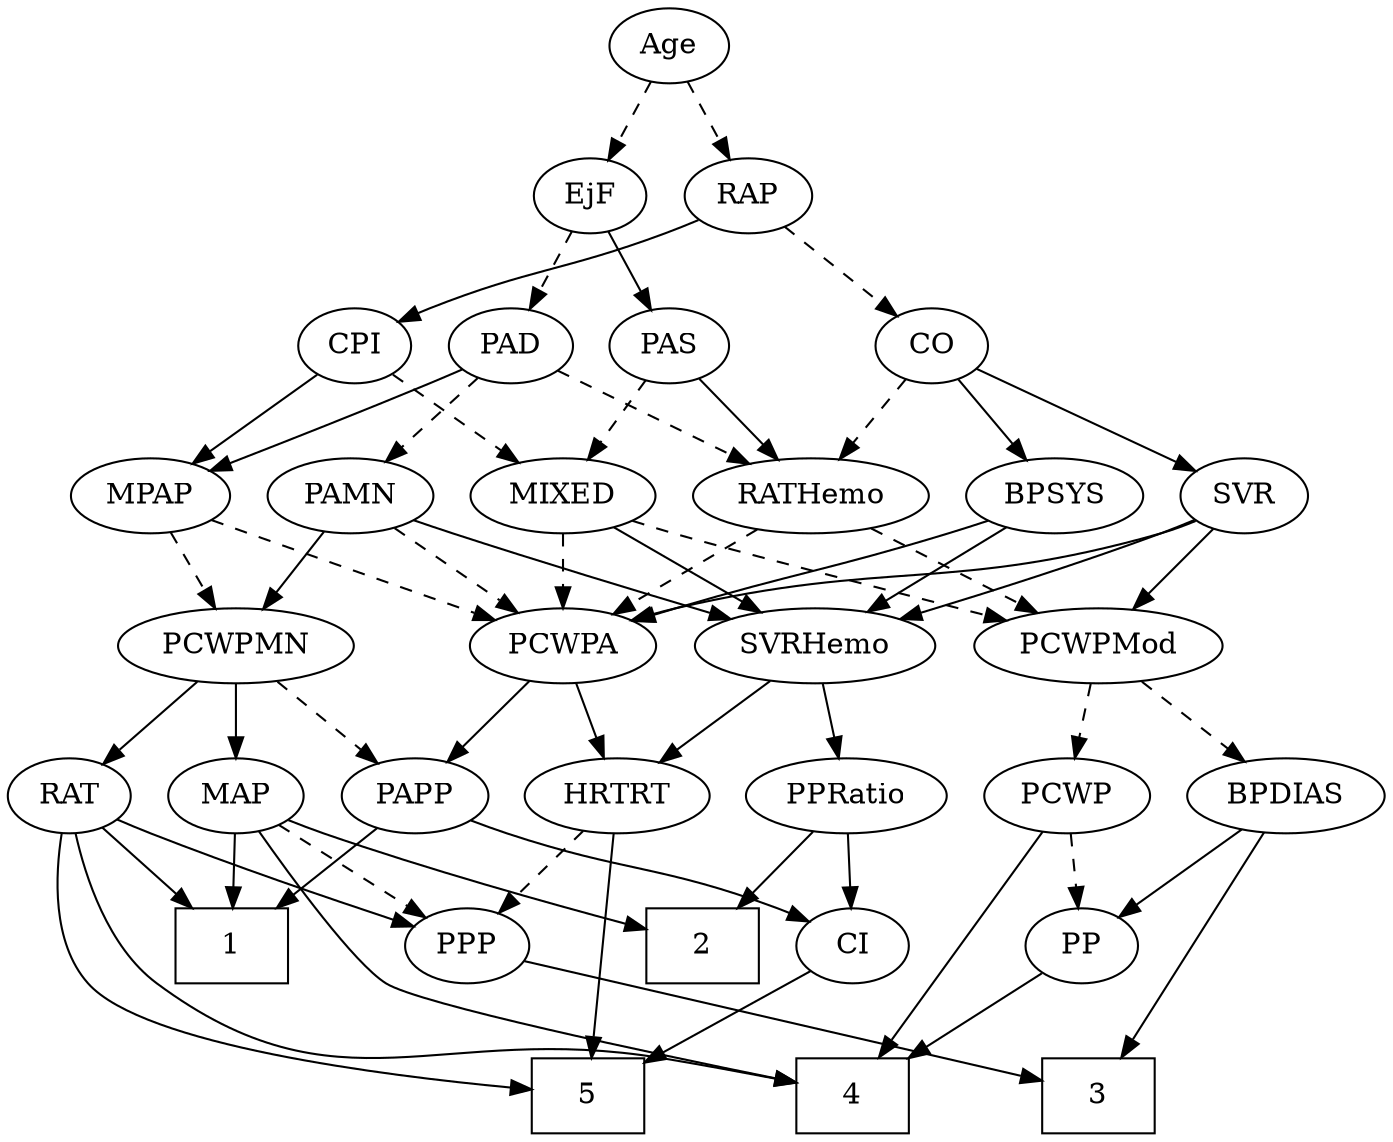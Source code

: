 strict digraph {
	graph [bb="0,0,599.54,540"];
	node [label="\N"];
	1	[height=0.5,
		pos="87.298,90",
		shape=box,
		width=0.75];
	2	[height=0.5,
		pos="307.3,90",
		shape=box,
		width=0.75];
	3	[height=0.5,
		pos="497.3,18",
		shape=box,
		width=0.75];
	4	[height=0.5,
		pos="379.3,18",
		shape=box,
		width=0.75];
	5	[height=0.5,
		pos="252.3,18",
		shape=box,
		width=0.75];
	Age	[height=0.5,
		pos="288.3,522",
		width=0.75];
	EjF	[height=0.5,
		pos="252.3,450",
		width=0.75];
	Age -> EjF	[pos="e,260.6,467.15 279.95,504.76 275.59,496.28 270.15,485.71 265.26,476.2",
		style=dashed];
	RAP	[height=0.5,
		pos="325.3,450",
		width=0.77632];
	Age -> RAP	[pos="e,316.76,467.15 296.88,504.76 301.36,496.28 306.95,485.71 311.98,476.2",
		style=dashed];
	PAD	[height=0.5,
		pos="215.3,378",
		width=0.79437];
	EjF -> PAD	[pos="e,224.09,395.63 243.72,432.76 239.3,424.4 233.81,414.02 228.83,404.61",
		style=dashed];
	PAS	[height=0.5,
		pos="289.3,378",
		width=0.75];
	EjF -> PAS	[pos="e,280.76,395.15 260.88,432.76 265.36,424.28 270.95,413.71 275.98,404.2",
		style=solid];
	CO	[height=0.5,
		pos="405.3,378",
		width=0.75];
	RAP -> CO	[pos="e,389.41,392.91 341.49,434.83 353.06,424.71 368.8,410.93 381.76,399.59",
		style=dashed];
	CPI	[height=0.5,
		pos="141.3,378",
		width=0.75];
	RAP -> CPI	[pos="e,162.42,389.52 303.57,438.5 298.6,436.25 293.3,433.95 288.3,432 239.98,413.14 225.51,415.11 177.3,396 175.47,395.27 173.6,394.5 \
171.72,393.69",
		style=solid];
	MIXED	[height=0.5,
		pos="245.3,306",
		width=1.1193];
	PCWPMod	[height=0.5,
		pos="475.3,234",
		width=1.4443];
	MIXED -> PCWPMod	[pos="e,436.18,246.01 276.17,294.28 282.48,292.15 289.09,289.97 295.3,288 339.44,274.01 390.05,259.21 426.34,248.82",
		style=dashed];
	PCWPA	[height=0.5,
		pos="245.3,234",
		width=1.1555];
	MIXED -> PCWPA	[pos="e,245.3,252.1 245.3,287.7 245.3,279.98 245.3,270.71 245.3,262.11",
		style=dashed];
	SVRHemo	[height=0.5,
		pos="355.3,234",
		width=1.3902];
	MIXED -> SVRHemo	[pos="e,331.55,250.11 267.56,290.83 283.38,280.76 304.89,267.08 322.65,255.77",
		style=solid];
	MPAP	[height=0.5,
		pos="61.298,306",
		width=0.97491];
	MPAP -> PCWPA	[pos="e,214.96,246.42 88.748,294.36 94.227,292.25 99.943,290.05 105.3,288 139.06,275.09 177.47,260.56 205.5,249.98",
		style=dashed];
	PCWPMN	[height=0.5,
		pos="103.3,234",
		width=1.3902];
	MPAP -> PCWPMN	[pos="e,93.124,251.96 71.251,288.41 76.2,280.16 82.292,270.01 87.832,260.78",
		style=dashed];
	BPSYS	[height=0.5,
		pos="458.3,306",
		width=1.0471];
	BPSYS -> PCWPA	[pos="e,277.1,245.7 429.28,294.28 423.35,292.15 417.14,289.97 411.3,288 360.55,270.89 347.26,268.47 296.3,252 293.19,251 289.98,249.95 \
286.75,248.89",
		style=solid];
	BPSYS -> SVRHemo	[pos="e,377.9,250.36 437.45,290.83 422.74,280.83 402.77,267.26 386.2,256",
		style=solid];
	PAD -> MPAP	[pos="e,86.679,318.54 192.57,366.67 167.06,355.07 125.36,336.12 95.81,322.69",
		style=solid];
	PAMN	[height=0.5,
		pos="150.3,306",
		width=1.011];
	PAD -> PAMN	[pos="e,164.97,322.8 201.51,362.15 192.96,352.94 181.78,340.91 172.06,330.43",
		style=dashed];
	RATHemo	[height=0.5,
		pos="353.3,306",
		width=1.3721];
	PAD -> RATHemo	[pos="e,325.7,321 236.86,366.06 258.19,355.24 291.26,338.47 316.71,325.56",
		style=dashed];
	CO -> BPSYS	[pos="e,445.83,323.47 417.06,361.46 423.73,352.65 432.23,341.43 439.78,331.46",
		style=solid];
	CO -> RATHemo	[pos="e,365.53,323.47 393.76,361.46 387.28,352.74 379.04,341.65 371.69,331.76",
		style=dashed];
	SVR	[height=0.5,
		pos="542.3,306",
		width=0.77632];
	CO -> SVR	[pos="e,520.84,317.96 426.1,366.37 448.91,354.72 485.7,335.92 511.77,322.6",
		style=solid];
	PAS -> MIXED	[pos="e,255.86,323.8 279.31,361.12 274.01,352.68 267.36,342.1 261.36,332.55",
		style=dashed];
	PAS -> RATHemo	[pos="e,338.4,323.29 302.87,362.15 311.17,353.07 321.99,341.24 331.47,330.87",
		style=solid];
	PAMN -> PCWPA	[pos="e,224.98,249.97 169.98,290.5 183.43,280.59 201.47,267.29 216.52,256.2",
		style=dashed];
	PAMN -> PCWPMN	[pos="e,114.47,251.63 139.4,288.76 133.67,280.23 126.52,269.58 120.1,260.02",
		style=solid];
	PAMN -> SVRHemo	[pos="e,319.19,246.67 178.46,294.43 184.35,292.27 190.51,290.03 196.3,288 234.2,274.68 277.46,260.32 309.28,249.9",
		style=solid];
	RATHemo -> PCWPMod	[pos="e,449.63,249.73 378.58,290.5 396.61,280.15 421.08,266.11 440.9,254.74",
		style=dashed];
	RATHemo -> PCWPA	[pos="e,267.32,249.27 330.13,289.98 314.29,279.72 293.14,266.01 275.92,254.85",
		style=dashed];
	CPI -> MIXED	[pos="e,224,321.34 159.89,364.49 175.36,354.08 197.66,339.07 215.59,326.99",
		style=dashed];
	CPI -> MPAP	[pos="e,78.455,322.01 125.49,363.17 114.25,353.34 98.936,339.93 86.082,328.69",
		style=solid];
	RAT	[height=0.5,
		pos="27.298,162",
		width=0.75827];
	RAT -> 1	[pos="e,72.618,108.13 40.317,145.81 47.823,137.05 57.443,125.83 66.022,115.82",
		style=solid];
	RAT -> 4	[pos="e,352.26,24.299 26.734,143.75 27.082,123.42 31.008,90.124 51.298,72 91.027,36.512 235.77,44.893 288.3,36 306.14,32.978 325.9,29.325 \
342.43,26.181",
		style=solid];
	RAT -> 5	[pos="e,225.25,21.003 19.354,144.6 11.195,125.11 1.8195,92.628 18.298,72 42.516,41.682 155.43,27.422 215.1,21.904",
		style=solid];
	PPP	[height=0.5,
		pos="197.3,90",
		width=0.75];
	RAT -> PPP	[pos="e,174.35,99.558 48.896,150.52 53.617,148.31 58.605,146.03 63.298,144 97.644,129.12 137.62,113.53 164.91,103.14",
		style=solid];
	SVR -> PCWPMod	[pos="e,490.89,251.29 528.09,290.15 519.31,280.98 507.85,269.01 497.85,258.56",
		style=solid];
	SVR -> PCWPA	[pos="e,276.36,246.18 521.15,294.14 516.06,291.85 510.56,289.63 505.3,288 415.27,260.09 387.71,274.97 296.3,252 292.94,251.16 289.48,250.2 \
286.02,249.18",
		style=solid];
	SVR -> SVRHemo	[pos="e,391.1,246.63 520.53,294.6 515.56,292.34 510.28,290.02 505.3,288 470.69,273.97 430.79,259.97 400.85,249.89",
		style=solid];
	BPDIAS	[height=0.5,
		pos="557.3,162",
		width=1.1735];
	PCWPMod -> BPDIAS	[pos="e,539.33,178.34 493.9,217.12 505.07,207.59 519.43,195.33 531.65,184.89",
		style=dashed];
	PCWP	[height=0.5,
		pos="462.3,162",
		width=0.97491];
	PCWPMod -> PCWP	[pos="e,465.47,180.1 472.08,215.7 470.65,207.98 468.93,198.71 467.33,190.11",
		style=dashed];
	PAPP	[height=0.5,
		pos="183.3,162",
		width=0.88464];
	PCWPA -> PAPP	[pos="e,197.17,178.67 230.92,216.76 222.9,207.71 212.78,196.29 203.93,186.3",
		style=solid];
	HRTRT	[height=0.5,
		pos="272.3,162",
		width=1.1013];
	PCWPA -> HRTRT	[pos="e,265.82,179.79 251.83,216.05 254.92,208.06 258.67,198.33 262.11,189.4",
		style=solid];
	PCWPMN -> RAT	[pos="e,42.517,177.02 85.671,216.76 75.053,206.99 61.424,194.43 50.005,183.91",
		style=solid];
	MAP	[height=0.5,
		pos="103.3,162",
		width=0.84854];
	PCWPMN -> MAP	[pos="e,103.3,180.1 103.3,215.7 103.3,207.98 103.3,198.71 103.3,190.11",
		style=solid];
	PCWPMN -> PAPP	[pos="e,166.58,177.63 121.45,217.12 132.57,207.39 146.94,194.82 159.02,184.24",
		style=dashed];
	PPRatio	[height=0.5,
		pos="369.3,162",
		width=1.1013];
	SVRHemo -> PPRatio	[pos="e,365.88,180.1 358.76,215.7 360.3,207.98 362.16,198.71 363.88,190.11",
		style=solid];
	SVRHemo -> HRTRT	[pos="e,290.2,178.1 336.46,217.12 325.09,207.52 310.43,195.16 298,184.67",
		style=solid];
	BPDIAS -> 3	[pos="e,507.26,36.36 551.97,143.99 546.12,125.87 536.1,96.486 525.3,72 521.39,63.146 516.63,53.73 512.14,45.329",
		style=solid];
	PP	[height=0.5,
		pos="489.3,90",
		width=0.75];
	BPDIAS -> PP	[pos="e,503.74,105.86 541.87,145.12 532.66,135.64 520.83,123.46 510.73,113.06",
		style=solid];
	MAP -> 1	[pos="e,91.246,108.28 99.424,144.05 97.643,136.26 95.485,126.82 93.487,118.08",
		style=solid];
	MAP -> 2	[pos="e,280.15,98.81 126.65,150.37 131.77,148.16 137.18,145.93 142.3,144 185.66,127.63 236.59,111.77 270.27,101.73",
		style=solid];
	MAP -> 4	[pos="e,351.97,24.467 109.72,144.11 118.32,123.81 135.55,90.218 161.3,72 176.03,61.573 283.73,38.457 342.04,26.496",
		style=solid];
	MAP -> PPP	[pos="e,179.86,103.98 121.42,147.5 135.65,136.91 155.63,122.03 171.52,110.2",
		style=dashed];
	PP -> 4	[pos="e,406.07,36.034 470.14,76.807 454.83,67.068 432.97,53.156 414.53,41.421",
		style=solid];
	PPP -> 3	[pos="e,469.94,25.383 222.36,83.152 275.18,70.826 398.19,42.126 460.18,27.661",
		style=solid];
	PPRatio -> 2	[pos="e,322.61,108.29 355.23,145.12 347.56,136.46 337.9,125.55 329.26,115.8",
		style=solid];
	CI	[height=0.5,
		pos="379.3,90",
		width=0.75];
	PPRatio -> CI	[pos="e,376.85,108.1 371.77,143.7 372.87,135.98 374.2,126.71 375.42,118.11",
		style=solid];
	PCWP -> 4	[pos="e,391.8,36.348 454.17,144.29 445.2,126.18 430.06,96.56 415.3,72 409.85,62.943 403.49,53.31 397.64,44.775",
		style=solid];
	PCWP -> PP	[pos="e,482.82,107.79 468.83,144.05 471.92,136.06 475.67,126.33 479.11,117.4",
		style=dashed];
	CI -> 5	[pos="e,279.42,33.948 359.17,77.908 340.16,67.426 311.2,51.463 288.22,38.797",
		style=solid];
	PAPP -> 1	[pos="e,110.64,108.02 164.33,147.17 151.45,137.78 134.1,125.13 119.13,114.21",
		style=solid];
	PAPP -> CI	[pos="e,358.21,101.6 207.67,150.14 212.79,148 218.19,145.85 223.3,144 275.67,125.08 291.31,127.94 343.3,108 345.14,107.29 347.01,106.54 \
348.89,105.74",
		style=solid];
	HRTRT -> 5	[pos="e,254.72,36.189 269.89,143.87 266.48,119.67 260.21,75.211 256.16,46.393",
		style=solid];
	HRTRT -> PPP	[pos="e,212.37,105.07 255.65,145.46 245.13,135.65 231.4,122.83 219.91,112.1",
		style=dashed];
}
